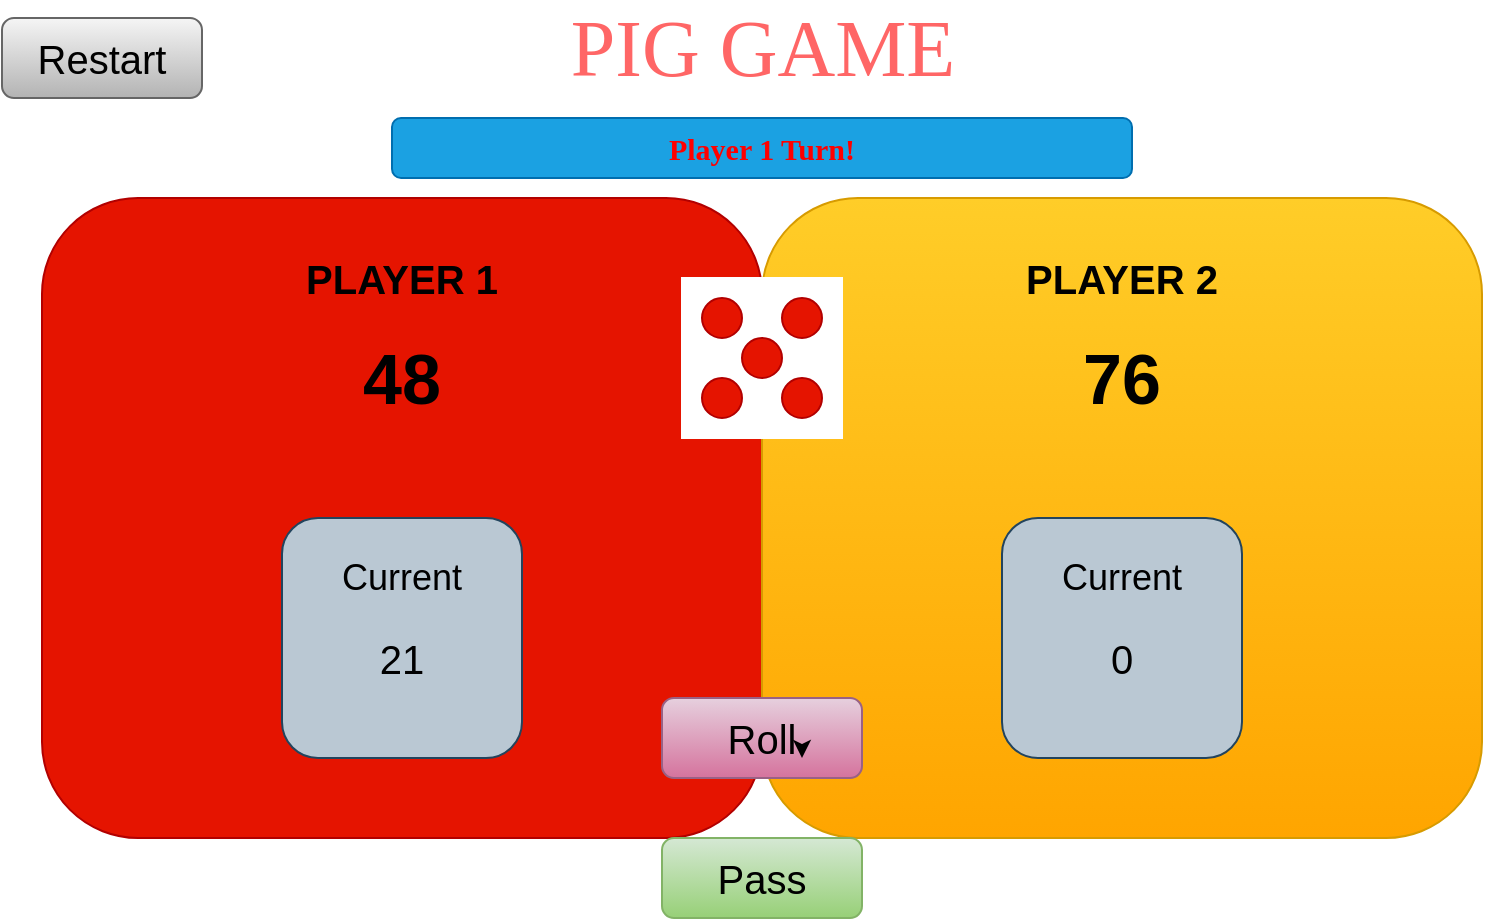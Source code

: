 <mxfile>
    <diagram id="L5Z619H4Eld_vdf9a6KV" name="Page-1">
        <mxGraphModel dx="991" dy="670" grid="1" gridSize="10" guides="1" tooltips="1" connect="1" arrows="1" fold="1" page="1" pageScale="1" pageWidth="850" pageHeight="1100" math="0" shadow="0">
            <root>
                <mxCell id="0"/>
                <mxCell id="1" parent="0"/>
                <mxCell id="2" value="&lt;b&gt;&lt;font style=&quot;font-size: 15px&quot; color=&quot;#ff0000&quot;&gt;Player 1 Turn!&lt;/font&gt;&lt;/b&gt;" style="rounded=1;whiteSpace=wrap;html=1;fontFamily=Times New Roman;fillColor=#1ba1e2;strokeColor=#006EAF;fontColor=#ffffff;" vertex="1" parent="1">
                    <mxGeometry x="215" y="90" width="370" height="30" as="geometry"/>
                </mxCell>
                <mxCell id="3" value="&lt;font color=&quot;#ff6666&quot; style=&quot;font-size: 40px&quot;&gt;PIG GAME&lt;/font&gt;" style="text;html=1;align=center;verticalAlign=middle;resizable=0;points=[];autosize=1;strokeColor=none;fontFamily=Times New Roman;" vertex="1" parent="1">
                    <mxGeometry x="295" y="40" width="210" height="30" as="geometry"/>
                </mxCell>
                <mxCell id="4" value="" style="rounded=1;whiteSpace=wrap;html=1;fillColor=#e51400;strokeColor=#B20000;fontColor=#ffffff;" vertex="1" parent="1">
                    <mxGeometry x="40" y="130" width="360" height="320" as="geometry"/>
                </mxCell>
                <mxCell id="5" value="&lt;font style=&quot;font-size: 20px&quot; color=&quot;#000000&quot;&gt;&lt;b&gt;PLAYER 1&lt;/b&gt;&lt;/font&gt;" style="text;html=1;strokeColor=none;fillColor=none;align=center;verticalAlign=middle;whiteSpace=wrap;rounded=0;" vertex="1" parent="1">
                    <mxGeometry x="160" y="160" width="120" height="20" as="geometry"/>
                </mxCell>
                <mxCell id="6" value="&lt;b&gt;&lt;font color=&quot;#000000&quot; style=&quot;font-size: 35px&quot;&gt;48&lt;/font&gt;&lt;/b&gt;" style="text;html=1;strokeColor=none;fillColor=none;align=center;verticalAlign=middle;whiteSpace=wrap;rounded=0;" vertex="1" parent="1">
                    <mxGeometry x="190" y="200" width="60" height="40" as="geometry"/>
                </mxCell>
                <mxCell id="7" value="" style="rounded=1;whiteSpace=wrap;html=1;fillColor=#bac8d3;strokeColor=#23445d;" vertex="1" parent="1">
                    <mxGeometry x="160" y="290" width="120" height="120" as="geometry"/>
                </mxCell>
                <mxCell id="8" value="Current" style="text;html=1;strokeColor=none;fillColor=none;align=center;verticalAlign=middle;whiteSpace=wrap;rounded=0;fontSize=18;fontColor=#000000;" vertex="1" parent="1">
                    <mxGeometry x="195" y="310" width="50" height="20" as="geometry"/>
                </mxCell>
                <mxCell id="9" value="21" style="text;html=1;strokeColor=none;fillColor=none;align=center;verticalAlign=middle;whiteSpace=wrap;rounded=0;fontSize=20;fontColor=#000000;" vertex="1" parent="1">
                    <mxGeometry x="200" y="350" width="40" height="20" as="geometry"/>
                </mxCell>
                <mxCell id="10" value="" style="rounded=1;whiteSpace=wrap;html=1;fillColor=#ffcd28;strokeColor=#d79b00;gradientColor=#ffa500;" vertex="1" parent="1">
                    <mxGeometry x="400" y="130" width="360" height="320" as="geometry"/>
                </mxCell>
                <mxCell id="11" value="&lt;font style=&quot;font-size: 20px&quot; color=&quot;#000000&quot;&gt;&lt;b&gt;PLAYER 2&lt;/b&gt;&lt;/font&gt;" style="text;html=1;strokeColor=none;fillColor=none;align=center;verticalAlign=middle;whiteSpace=wrap;rounded=0;" vertex="1" parent="1">
                    <mxGeometry x="520" y="160" width="120" height="20" as="geometry"/>
                </mxCell>
                <mxCell id="12" value="&lt;b&gt;&lt;font color=&quot;#000000&quot; style=&quot;font-size: 35px&quot;&gt;76&lt;/font&gt;&lt;/b&gt;" style="text;html=1;strokeColor=none;fillColor=none;align=center;verticalAlign=middle;whiteSpace=wrap;rounded=0;" vertex="1" parent="1">
                    <mxGeometry x="550" y="200" width="60" height="40" as="geometry"/>
                </mxCell>
                <mxCell id="13" value="" style="rounded=1;whiteSpace=wrap;html=1;fillColor=#bac8d3;strokeColor=#23445d;" vertex="1" parent="1">
                    <mxGeometry x="520" y="290" width="120" height="120" as="geometry"/>
                </mxCell>
                <mxCell id="14" value="Current" style="text;html=1;strokeColor=none;fillColor=none;align=center;verticalAlign=middle;whiteSpace=wrap;rounded=0;fontSize=18;fontColor=#000000;" vertex="1" parent="1">
                    <mxGeometry x="555" y="310" width="50" height="20" as="geometry"/>
                </mxCell>
                <mxCell id="15" value="0" style="text;html=1;strokeColor=none;fillColor=none;align=center;verticalAlign=middle;whiteSpace=wrap;rounded=0;fontSize=20;fontColor=#000000;" vertex="1" parent="1">
                    <mxGeometry x="560" y="350" width="40" height="20" as="geometry"/>
                </mxCell>
                <mxCell id="16" value="" style="rounded=1;whiteSpace=wrap;html=1;fontSize=20;gradientColor=#d5739d;fillColor=#e6d0de;strokeColor=#996185;" vertex="1" parent="1">
                    <mxGeometry x="350" y="380" width="100" height="40" as="geometry"/>
                </mxCell>
                <mxCell id="17" value="Roll" style="text;html=1;strokeColor=none;fillColor=none;align=center;verticalAlign=middle;whiteSpace=wrap;rounded=0;fontSize=20;fontColor=#000000;" vertex="1" parent="1">
                    <mxGeometry x="380" y="390" width="40" height="20" as="geometry"/>
                </mxCell>
                <mxCell id="18" value="" style="rounded=1;whiteSpace=wrap;html=1;fontSize=20;gradientColor=#97d077;fillColor=#d5e8d4;strokeColor=#82b366;" vertex="1" parent="1">
                    <mxGeometry x="350" y="450" width="100" height="40" as="geometry"/>
                </mxCell>
                <mxCell id="19" value="Pass" style="text;html=1;strokeColor=none;fillColor=none;align=center;verticalAlign=middle;whiteSpace=wrap;rounded=0;fontSize=20;fontColor=#000000;" vertex="1" parent="1">
                    <mxGeometry x="380" y="460" width="40" height="20" as="geometry"/>
                </mxCell>
                <mxCell id="20" style="edgeStyle=orthogonalEdgeStyle;rounded=0;orthogonalLoop=1;jettySize=auto;html=1;exitX=1;exitY=0.75;exitDx=0;exitDy=0;entryX=1;entryY=1;entryDx=0;entryDy=0;fontSize=20;fontColor=#000000;" edge="1" parent="1" source="17" target="17">
                    <mxGeometry relative="1" as="geometry"/>
                </mxCell>
                <mxCell id="21" value="" style="rounded=1;whiteSpace=wrap;html=1;fontSize=20;gradientColor=#b3b3b3;fillColor=#f5f5f5;strokeColor=#666666;" vertex="1" parent="1">
                    <mxGeometry x="20" y="40" width="100" height="40" as="geometry"/>
                </mxCell>
                <mxCell id="22" value="Restart" style="text;html=1;strokeColor=none;fillColor=none;align=center;verticalAlign=middle;whiteSpace=wrap;rounded=0;fontSize=20;fontColor=#000000;" vertex="1" parent="1">
                    <mxGeometry x="50" y="50" width="40" height="20" as="geometry"/>
                </mxCell>
                <mxCell id="65" value="" style="whiteSpace=wrap;html=1;aspect=fixed;strokeColor=#FFFFFF;" vertex="1" parent="1">
                    <mxGeometry x="360" y="170" width="80" height="80" as="geometry"/>
                </mxCell>
                <mxCell id="66" value="" style="ellipse;whiteSpace=wrap;html=1;aspect=fixed;strokeColor=#B20000;fillColor=#e51400;fontColor=#ffffff;" vertex="1" parent="1">
                    <mxGeometry x="390" y="200" width="20" height="20" as="geometry"/>
                </mxCell>
                <mxCell id="67" value="" style="ellipse;whiteSpace=wrap;html=1;aspect=fixed;strokeColor=#B20000;fillColor=#e51400;fontColor=#ffffff;" vertex="1" parent="1">
                    <mxGeometry x="410" y="180" width="20" height="20" as="geometry"/>
                </mxCell>
                <mxCell id="68" value="" style="ellipse;whiteSpace=wrap;html=1;aspect=fixed;strokeColor=#B20000;fillColor=#e51400;fontColor=#ffffff;" vertex="1" parent="1">
                    <mxGeometry x="410" y="220" width="20" height="20" as="geometry"/>
                </mxCell>
                <mxCell id="69" value="" style="ellipse;whiteSpace=wrap;html=1;aspect=fixed;strokeColor=#B20000;fillColor=#e51400;fontColor=#ffffff;" vertex="1" parent="1">
                    <mxGeometry x="370" y="220" width="20" height="20" as="geometry"/>
                </mxCell>
                <mxCell id="70" value="" style="ellipse;whiteSpace=wrap;html=1;aspect=fixed;strokeColor=#B20000;fillColor=#e51400;fontColor=#ffffff;" vertex="1" parent="1">
                    <mxGeometry x="370" y="180" width="20" height="20" as="geometry"/>
                </mxCell>
            </root>
        </mxGraphModel>
    </diagram>
</mxfile>